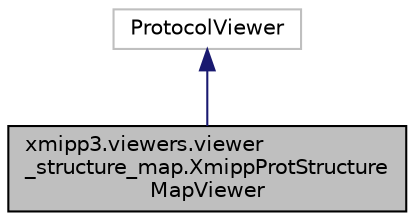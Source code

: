 digraph "xmipp3.viewers.viewer_structure_map.XmippProtStructureMapViewer"
{
  edge [fontname="Helvetica",fontsize="10",labelfontname="Helvetica",labelfontsize="10"];
  node [fontname="Helvetica",fontsize="10",shape=record];
  Node0 [label="xmipp3.viewers.viewer\l_structure_map.XmippProtStructure\lMapViewer",height=0.2,width=0.4,color="black", fillcolor="grey75", style="filled", fontcolor="black"];
  Node1 -> Node0 [dir="back",color="midnightblue",fontsize="10",style="solid",fontname="Helvetica"];
  Node1 [label="ProtocolViewer",height=0.2,width=0.4,color="grey75", fillcolor="white", style="filled"];
}
